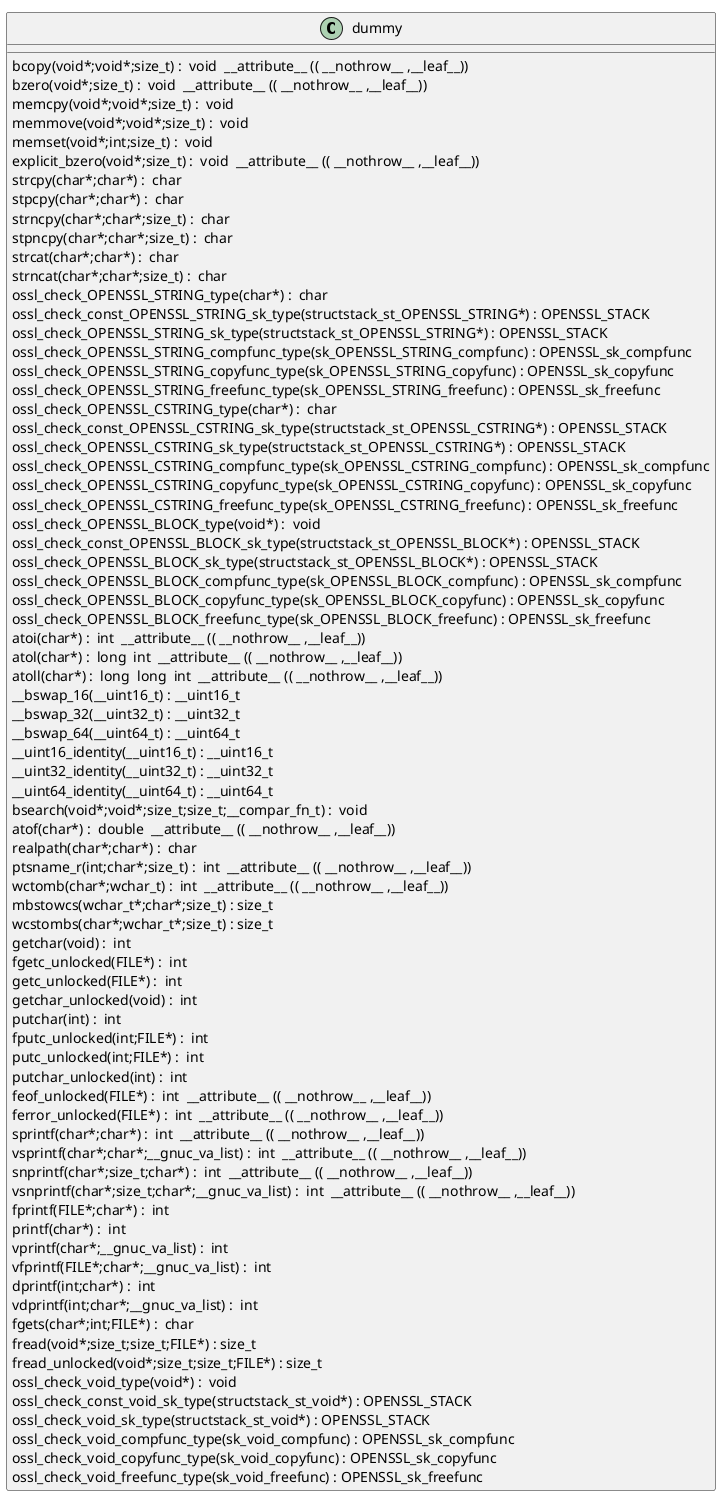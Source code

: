 @startuml
!pragma layout smetana
class dummy {
bcopy(void*;void*;size_t) :  void  __attribute__ (( __nothrow__ ,__leaf__)) [[[./../../.././qc/crypto/ct/ct_b64.c.html#340]]]
bzero(void*;size_t) :  void  __attribute__ (( __nothrow__ ,__leaf__)) [[[./../../.././qc/crypto/ct/ct_b64.c.html#347]]]
memcpy(void*;void*;size_t) :  void  [[[./../../.././qc/crypto/ct/ct_b64.c.html#388]]]
memmove(void*;void*;size_t) :  void  [[[./../../.././qc/crypto/ct/ct_b64.c.html#396]]]
memset(void*;int;size_t) :  void  [[[./../../.././qc/crypto/ct/ct_b64.c.html#403]]]
explicit_bzero(void*;size_t) :  void  __attribute__ (( __nothrow__ ,__leaf__)) [[[./../../.././qc/crypto/ct/ct_b64.c.html#416]]]
strcpy(char*;char*) :  char  [[[./../../.././qc/crypto/ct/ct_b64.c.html#423]]]
stpcpy(char*;char*) :  char  [[[./../../.././qc/crypto/ct/ct_b64.c.html#430]]]
strncpy(char*;char*;size_t) :  char  [[[./../../.././qc/crypto/ct/ct_b64.c.html#438]]]
stpncpy(char*;char*;size_t) :  char  [[[./../../.././qc/crypto/ct/ct_b64.c.html#448]]]
strcat(char*;char*) :  char  [[[./../../.././qc/crypto/ct/ct_b64.c.html#455]]]
strncat(char*;char*;size_t) :  char  [[[./../../.././qc/crypto/ct/ct_b64.c.html#462]]]
ossl_check_OPENSSL_STRING_type(char*) :  char  [[[./../../.././qc/crypto/ct/ct_b64.c.html#829]]]
ossl_check_const_OPENSSL_STRING_sk_type(structstack_st_OPENSSL_STRING*) : OPENSSL_STACK [[[./../../.././qc/crypto/ct/ct_b64.c.html#829]]]
ossl_check_OPENSSL_STRING_sk_type(structstack_st_OPENSSL_STRING*) : OPENSSL_STACK [[[./../../.././qc/crypto/ct/ct_b64.c.html#829]]]
ossl_check_OPENSSL_STRING_compfunc_type(sk_OPENSSL_STRING_compfunc) : OPENSSL_sk_compfunc [[[./../../.././qc/crypto/ct/ct_b64.c.html#829]]]
ossl_check_OPENSSL_STRING_copyfunc_type(sk_OPENSSL_STRING_copyfunc) : OPENSSL_sk_copyfunc [[[./../../.././qc/crypto/ct/ct_b64.c.html#829]]]
ossl_check_OPENSSL_STRING_freefunc_type(sk_OPENSSL_STRING_freefunc) : OPENSSL_sk_freefunc [[[./../../.././qc/crypto/ct/ct_b64.c.html#829]]]
ossl_check_OPENSSL_CSTRING_type(char*) :  char  [[[./../../.././qc/crypto/ct/ct_b64.c.html#831]]]
ossl_check_const_OPENSSL_CSTRING_sk_type(structstack_st_OPENSSL_CSTRING*) : OPENSSL_STACK [[[./../../.././qc/crypto/ct/ct_b64.c.html#831]]]
ossl_check_OPENSSL_CSTRING_sk_type(structstack_st_OPENSSL_CSTRING*) : OPENSSL_STACK [[[./../../.././qc/crypto/ct/ct_b64.c.html#831]]]
ossl_check_OPENSSL_CSTRING_compfunc_type(sk_OPENSSL_CSTRING_compfunc) : OPENSSL_sk_compfunc [[[./../../.././qc/crypto/ct/ct_b64.c.html#831]]]
ossl_check_OPENSSL_CSTRING_copyfunc_type(sk_OPENSSL_CSTRING_copyfunc) : OPENSSL_sk_copyfunc [[[./../../.././qc/crypto/ct/ct_b64.c.html#831]]]
ossl_check_OPENSSL_CSTRING_freefunc_type(sk_OPENSSL_CSTRING_freefunc) : OPENSSL_sk_freefunc [[[./../../.././qc/crypto/ct/ct_b64.c.html#831]]]
ossl_check_OPENSSL_BLOCK_type(void*) :  void  [[[./../../.././qc/crypto/ct/ct_b64.c.html#834]]]
ossl_check_const_OPENSSL_BLOCK_sk_type(structstack_st_OPENSSL_BLOCK*) : OPENSSL_STACK [[[./../../.././qc/crypto/ct/ct_b64.c.html#834]]]
ossl_check_OPENSSL_BLOCK_sk_type(structstack_st_OPENSSL_BLOCK*) : OPENSSL_STACK [[[./../../.././qc/crypto/ct/ct_b64.c.html#834]]]
ossl_check_OPENSSL_BLOCK_compfunc_type(sk_OPENSSL_BLOCK_compfunc) : OPENSSL_sk_compfunc [[[./../../.././qc/crypto/ct/ct_b64.c.html#834]]]
ossl_check_OPENSSL_BLOCK_copyfunc_type(sk_OPENSSL_BLOCK_copyfunc) : OPENSSL_sk_copyfunc [[[./../../.././qc/crypto/ct/ct_b64.c.html#834]]]
ossl_check_OPENSSL_BLOCK_freefunc_type(sk_OPENSSL_BLOCK_freefunc) : OPENSSL_sk_freefunc [[[./../../.././qc/crypto/ct/ct_b64.c.html#834]]]
atoi(char*) :  int  __attribute__ (( __nothrow__ ,__leaf__)) [[[./../../.././qc/crypto/ct/ct_b64.c.html#1183]]]
atol(char*) :  long  int  __attribute__ (( __nothrow__ ,__leaf__)) [[[./../../.././qc/crypto/ct/ct_b64.c.html#1188]]]
atoll(char*) :  long  long  int  __attribute__ (( __nothrow__ ,__leaf__)) [[[./../../.././qc/crypto/ct/ct_b64.c.html#1195]]]
__bswap_16(__uint16_t) : __uint16_t [[[./../../.././qc/crypto/ct/ct_b64.c.html#1357]]]
__bswap_32(__uint32_t) : __uint32_t [[[./../../.././qc/crypto/ct/ct_b64.c.html#1372]]]
__bswap_64(__uint64_t) : __uint64_t [[[./../../.././qc/crypto/ct/ct_b64.c.html#1382]]]
__uint16_identity(__uint16_t) : __uint16_t [[[./../../.././qc/crypto/ct/ct_b64.c.html#1394]]]
__uint32_identity(__uint32_t) : __uint32_t [[[./../../.././qc/crypto/ct/ct_b64.c.html#1400]]]
__uint64_identity(__uint64_t) : __uint64_t [[[./../../.././qc/crypto/ct/ct_b64.c.html#1406]]]
bsearch(void*;void*;size_t;size_t;__compar_fn_t) :  void  [[[./../../.././qc/crypto/ct/ct_b64.c.html#2074]]]
atof(char*) :  double  __attribute__ (( __nothrow__ ,__leaf__)) [[[./../../.././qc/crypto/ct/ct_b64.c.html#1]]]
realpath(char*;char*) :  char  [[[./../../.././qc/crypto/ct/ct_b64.c.html#1]]]
ptsname_r(int;char*;size_t) :  int  __attribute__ (( __nothrow__ ,__leaf__)) [[[./../../.././qc/crypto/ct/ct_b64.c.html#1]]]
wctomb(char*;wchar_t) :  int  __attribute__ (( __nothrow__ ,__leaf__)) [[[./../../.././qc/crypto/ct/ct_b64.c.html#1]]]
mbstowcs(wchar_t*;char*;size_t) : size_t [[[./../../.././qc/crypto/ct/ct_b64.c.html#1]]]
wcstombs(char*;wchar_t*;size_t) : size_t [[[./../../.././qc/crypto/ct/ct_b64.c.html#1]]]
getchar(void) :  int  [[[./../../.././qc/crypto/ct/ct_b64.c.html#1]]]
fgetc_unlocked(FILE*) :  int  [[[./../../.././qc/crypto/ct/ct_b64.c.html#1]]]
getc_unlocked(FILE*) :  int  [[[./../../.././qc/crypto/ct/ct_b64.c.html#1]]]
getchar_unlocked(void) :  int  [[[./../../.././qc/crypto/ct/ct_b64.c.html#1]]]
putchar(int) :  int  [[[./../../.././qc/crypto/ct/ct_b64.c.html#1]]]
fputc_unlocked(int;FILE*) :  int  [[[./../../.././qc/crypto/ct/ct_b64.c.html#1]]]
putc_unlocked(int;FILE*) :  int  [[[./../../.././qc/crypto/ct/ct_b64.c.html#1]]]
putchar_unlocked(int) :  int  [[[./../../.././qc/crypto/ct/ct_b64.c.html#1]]]
feof_unlocked(FILE*) :  int  __attribute__ (( __nothrow__ ,__leaf__)) [[[./../../.././qc/crypto/ct/ct_b64.c.html#1]]]
ferror_unlocked(FILE*) :  int  __attribute__ (( __nothrow__ ,__leaf__)) [[[./../../.././qc/crypto/ct/ct_b64.c.html#1]]]
sprintf(char*;char*) :  int  __attribute__ (( __nothrow__ ,__leaf__)) [[[./../../.././qc/crypto/ct/ct_b64.c.html#1]]]
vsprintf(char*;char*;__gnuc_va_list) :  int  __attribute__ (( __nothrow__ ,__leaf__)) [[[./../../.././qc/crypto/ct/ct_b64.c.html#1]]]
snprintf(char*;size_t;char*) :  int  __attribute__ (( __nothrow__ ,__leaf__)) [[[./../../.././qc/crypto/ct/ct_b64.c.html#1]]]
vsnprintf(char*;size_t;char*;__gnuc_va_list) :  int  __attribute__ (( __nothrow__ ,__leaf__)) [[[./../../.././qc/crypto/ct/ct_b64.c.html#1]]]
fprintf(FILE*;char*) :  int  [[[./../../.././qc/crypto/ct/ct_b64.c.html#1]]]
printf(char*) :  int  [[[./../../.././qc/crypto/ct/ct_b64.c.html#1]]]
vprintf(char*;__gnuc_va_list) :  int  [[[./../../.././qc/crypto/ct/ct_b64.c.html#1]]]
vfprintf(FILE*;char*;__gnuc_va_list) :  int  [[[./../../.././qc/crypto/ct/ct_b64.c.html#1]]]
dprintf(int;char*) :  int  [[[./../../.././qc/crypto/ct/ct_b64.c.html#1]]]
vdprintf(int;char*;__gnuc_va_list) :  int  [[[./../../.././qc/crypto/ct/ct_b64.c.html#1]]]
fgets(char*;int;FILE*) :  char  [[[./../../.././qc/crypto/ct/ct_b64.c.html#1]]]
fread(void*;size_t;size_t;FILE*) : size_t [[[./../../.././qc/crypto/ct/ct_b64.c.html#1]]]
fread_unlocked(void*;size_t;size_t;FILE*) : size_t [[[./../../.././qc/crypto/ct/ct_b64.c.html#1]]]
ossl_check_void_type(void*) :  void  [[[./../../.././qc/crypto/ct/ct_b64.c.html#1]]]
ossl_check_const_void_sk_type(structstack_st_void*) : OPENSSL_STACK [[[./../../.././qc/crypto/ct/ct_b64.c.html#1]]]
ossl_check_void_sk_type(structstack_st_void*) : OPENSSL_STACK [[[./../../.././qc/crypto/ct/ct_b64.c.html#1]]]
ossl_check_void_compfunc_type(sk_void_compfunc) : OPENSSL_sk_compfunc [[[./../../.././qc/crypto/ct/ct_b64.c.html#1]]]
ossl_check_void_copyfunc_type(sk_void_copyfunc) : OPENSSL_sk_copyfunc [[[./../../.././qc/crypto/ct/ct_b64.c.html#1]]]
ossl_check_void_freefunc_type(sk_void_freefunc) : OPENSSL_sk_freefunc [[[./../../.././qc/crypto/ct/ct_b64.c.html#1]]]
} 
@enduml
